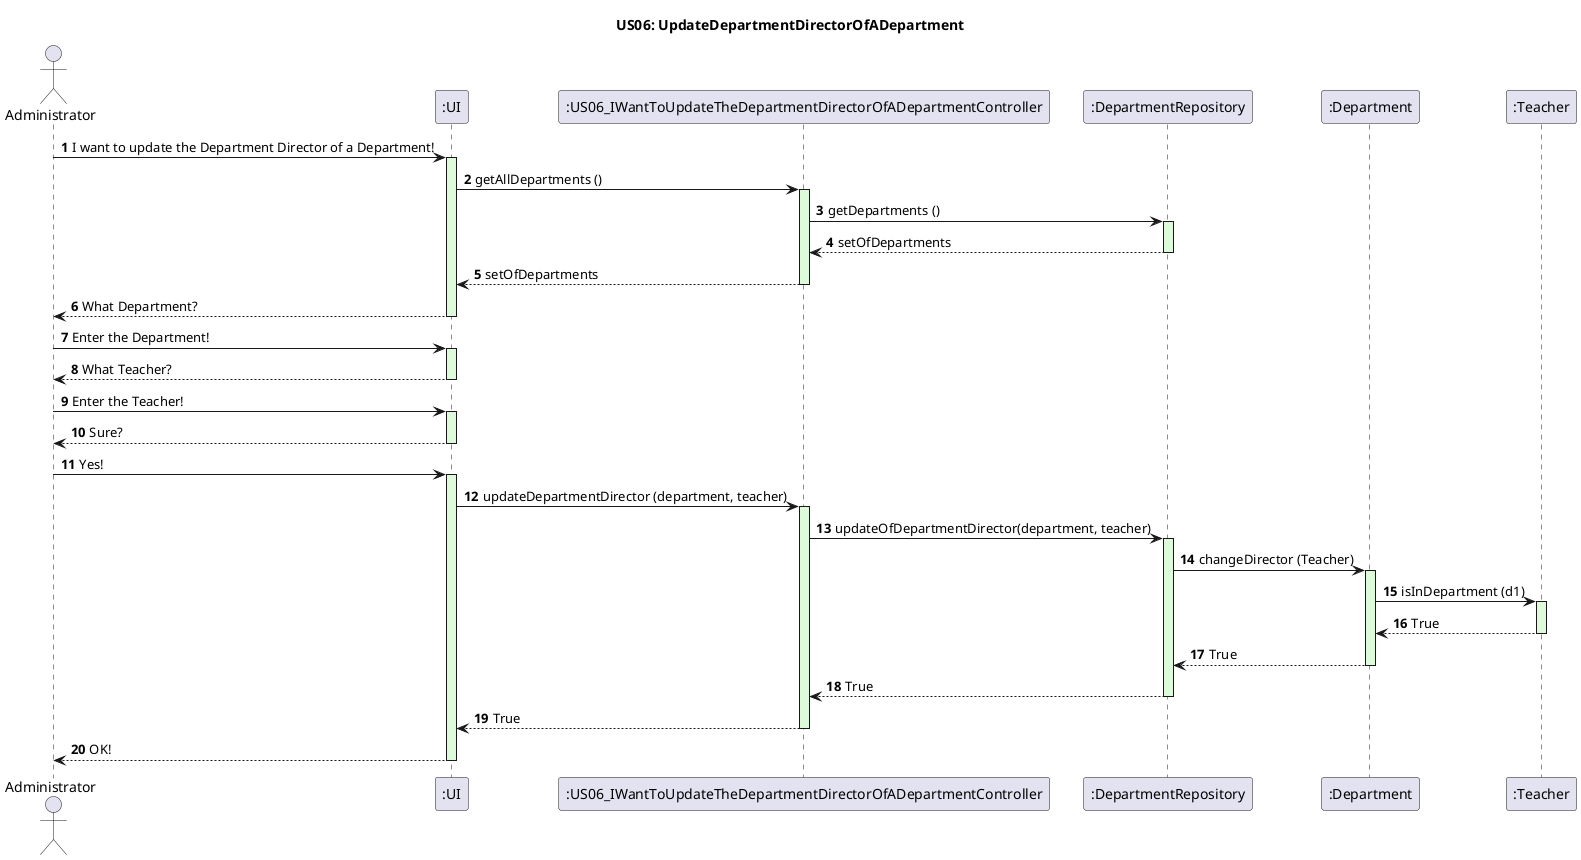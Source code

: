 @startuml
autonumber

title US06: UpdateDepartmentDirectorOfADepartment
actor Administrator
participant ":UI" as UI

Administrator -> UI: I want to update the Department Director of a Department!
activate UI #ddfada
participant ":US06_IWantToUpdateTheDepartmentDirectorOfADepartmentController" as Controller
UI -> Controller: getAllDepartments ()
activate Controller #ddfada
participant ":DepartmentRepository" as DepartmentRepository
Controller -> DepartmentRepository: getDepartments ()
activate DepartmentRepository #ddfada
DepartmentRepository --> Controller: setOfDepartments
deactivate DepartmentRepository
Controller --> UI: setOfDepartments
deactivate Controller

UI --> Administrator: What Department?
deactivate UI
Administrator -> UI: Enter the Department!
activate UI #ddfada
UI --> Administrator: What Teacher?
deactivate UI
Administrator -> UI: Enter the Teacher!
activate UI #ddfada
UI --> Administrator: Sure?
deactivate UI
Administrator -> UI: Yes!
activate UI #ddfada

UI -> Controller : updateDepartmentDirector (department, teacher)
activate Controller #ddfada
participant ":DepartmentRepository" as DepartmentRepository
Controller -> DepartmentRepository: updateOfDepartmentDirector(department, teacher)
participant ":Department" as Department
activate DepartmentRepository #ddfada
DepartmentRepository -> Department: changeDirector (Teacher)
activate Department #ddfada
participant ":Teacher" as Teacher
Department -> Teacher: isInDepartment (d1)
activate Teacher #ddfada
Teacher --> Department: True
deactivate Teacher
Department --> DepartmentRepository: True
deactivate Department
DepartmentRepository --> Controller: True
deactivate DepartmentRepository
Controller --> UI: True
deactivate Controller


UI --> Administrator: OK!
deactivate UI


@enduml